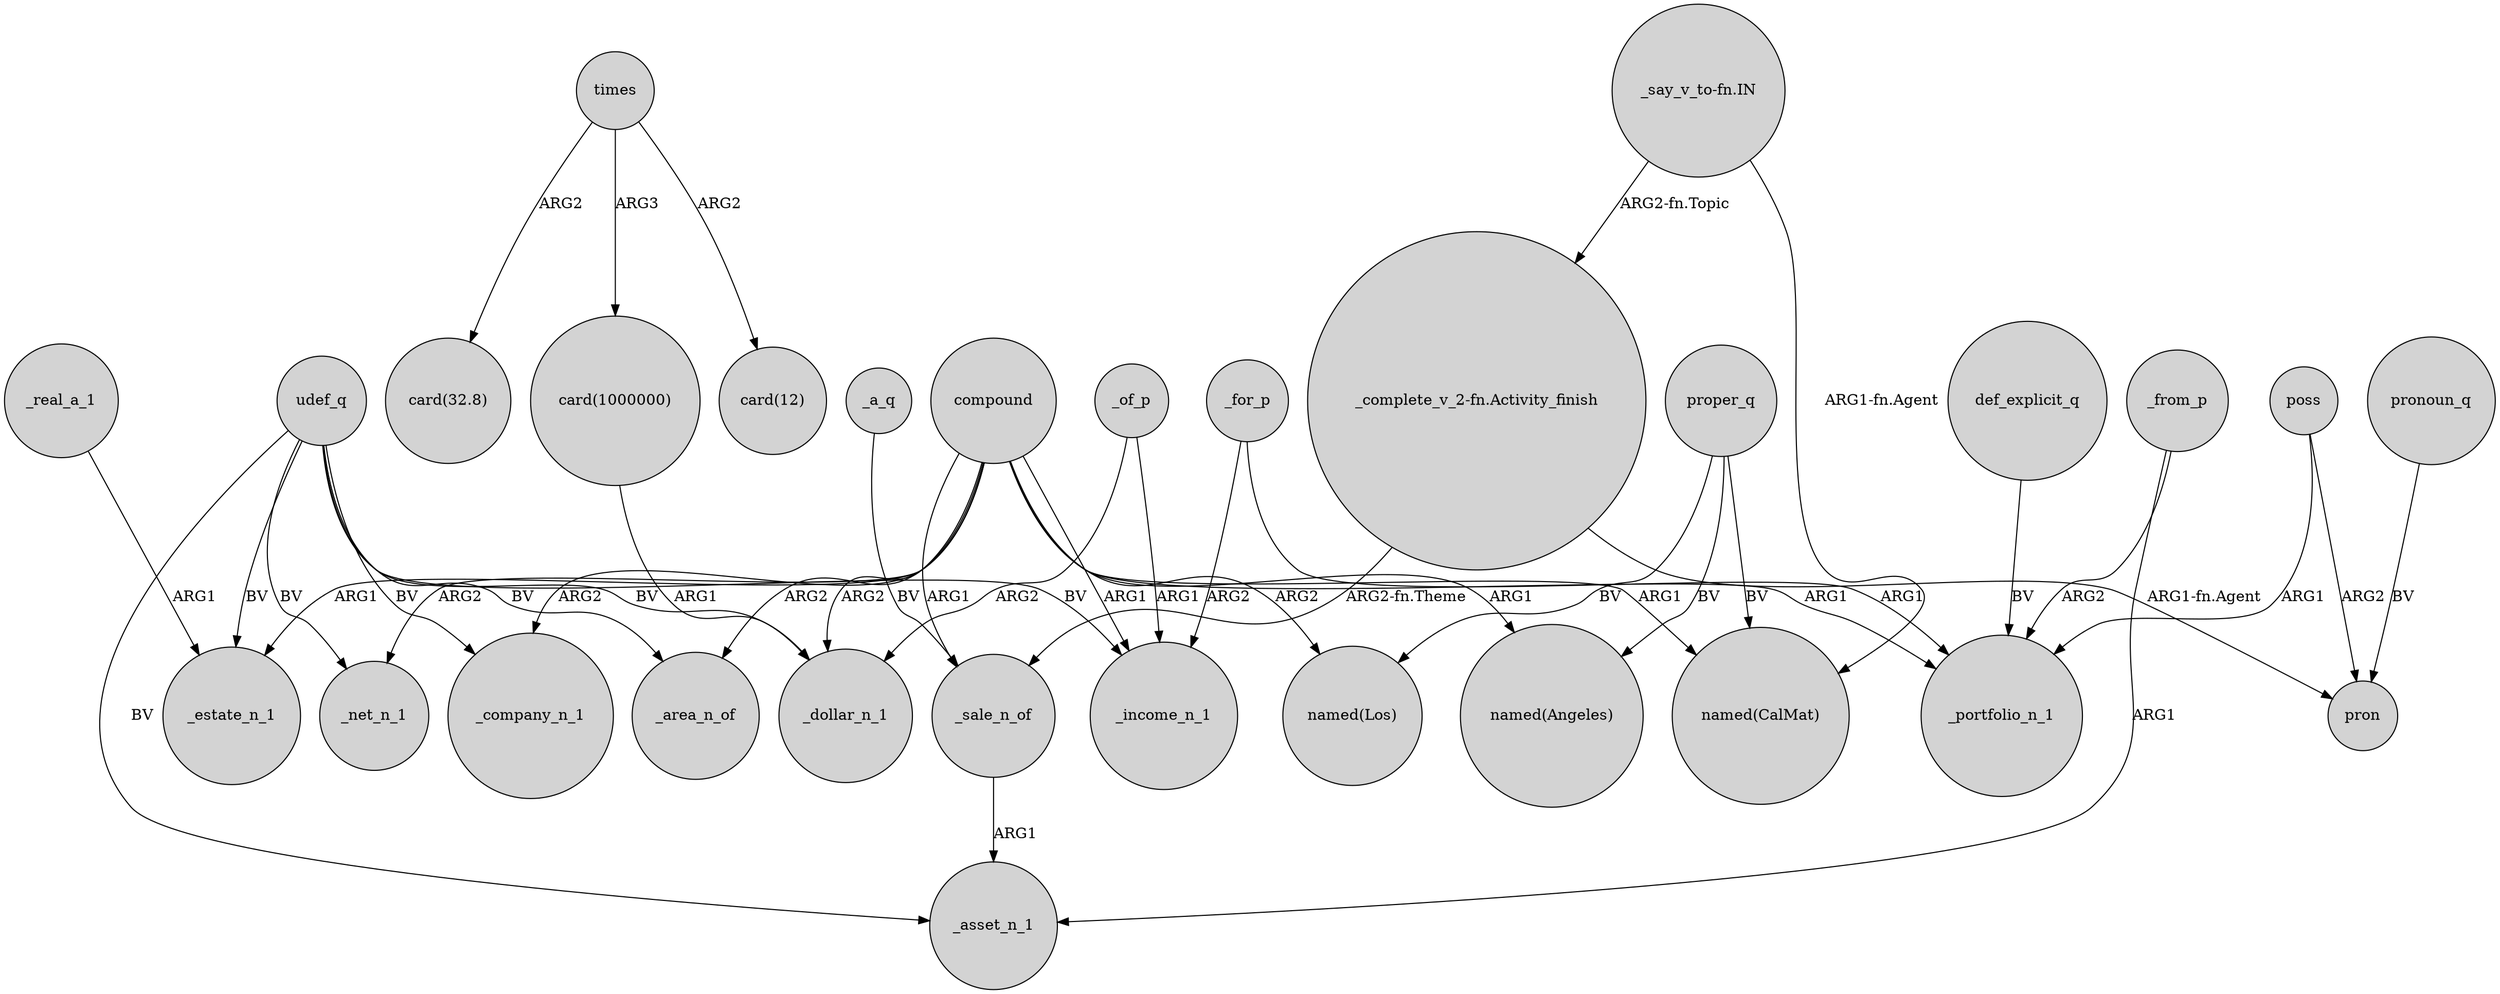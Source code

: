 digraph {
	node [shape=circle style=filled]
	_a_q -> _sale_n_of [label=BV]
	udef_q -> _estate_n_1 [label=BV]
	"card(1000000)" -> _dollar_n_1 [label=ARG1]
	proper_q -> "named(CalMat)" [label=BV]
	compound -> _income_n_1 [label=ARG1]
	poss -> pron [label=ARG2]
	compound -> "named(Los)" [label=ARG2]
	times -> "card(32.8)" [label=ARG2]
	proper_q -> "named(Los)" [label=BV]
	compound -> _company_n_1 [label=ARG2]
	"_say_v_to-fn.IN" -> "_complete_v_2-fn.Activity_finish" [label="ARG2-fn.Topic"]
	"_complete_v_2-fn.Activity_finish" -> _sale_n_of [label="ARG2-fn.Theme"]
	compound -> _portfolio_n_1 [label=ARG1]
	compound -> _area_n_of [label=ARG2]
	poss -> _portfolio_n_1 [label=ARG1]
	_sale_n_of -> _asset_n_1 [label=ARG1]
	udef_q -> _asset_n_1 [label=BV]
	def_explicit_q -> _portfolio_n_1 [label=BV]
	compound -> "named(Angeles)" [label=ARG1]
	compound -> "named(CalMat)" [label=ARG1]
	_from_p -> _asset_n_1 [label=ARG1]
	"_complete_v_2-fn.Activity_finish" -> pron [label="ARG1-fn.Agent"]
	pronoun_q -> pron [label=BV]
	_from_p -> _portfolio_n_1 [label=ARG2]
	compound -> _net_n_1 [label=ARG2]
	times -> "card(1000000)" [label=ARG3]
	times -> "card(12)" [label=ARG2]
	_for_p -> _income_n_1 [label=ARG2]
	_for_p -> _portfolio_n_1 [label=ARG1]
	_real_a_1 -> _estate_n_1 [label=ARG1]
	udef_q -> _net_n_1 [label=BV]
	_of_p -> _income_n_1 [label=ARG1]
	_of_p -> _dollar_n_1 [label=ARG2]
	proper_q -> "named(Angeles)" [label=BV]
	compound -> _dollar_n_1 [label=ARG2]
	udef_q -> _area_n_of [label=BV]
	"_say_v_to-fn.IN" -> "named(CalMat)" [label="ARG1-fn.Agent"]
	udef_q -> _company_n_1 [label=BV]
	compound -> _sale_n_of [label=ARG1]
	compound -> _estate_n_1 [label=ARG1]
	udef_q -> _dollar_n_1 [label=BV]
	udef_q -> _income_n_1 [label=BV]
}
